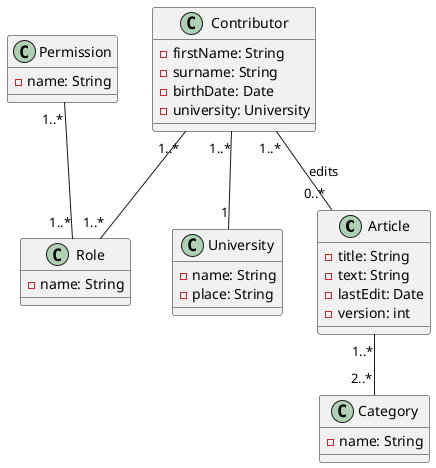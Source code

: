 @startuml
class Article {
  - title: String
  - text: String
  - lastEdit: Date
  - version: int
}

class Category {
  - name: String
}

class Contributor {
  - firstName: String
  - surname: String
  - birthDate: Date
  - university: University
}

class Permission {
  - name: String
}

class Role {
  - name: String
}

class University {
  - name: String
  - place: String
}

Permission "1..*" -- "1..*" Role
Contributor "1..*" -- "1..*" Role 
Contributor "1..*" -- "0..*" Article : edits
Contributor "1..*" -- "1" University


Article "1..*" -- "2..*" Category
@enduml

